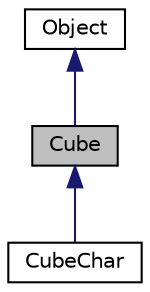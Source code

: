 digraph "Cube"
{
  edge [fontname="Helvetica",fontsize="10",labelfontname="Helvetica",labelfontsize="10"];
  node [fontname="Helvetica",fontsize="10",shape=record];
  Node0 [label="Cube",height=0.2,width=0.4,color="black", fillcolor="grey75", style="filled", fontcolor="black"];
  Node1 -> Node0 [dir="back",color="midnightblue",fontsize="10",style="solid"];
  Node1 [label="Object",height=0.2,width=0.4,color="black", fillcolor="white", style="filled",URL="$class_object.html"];
  Node0 -> Node2 [dir="back",color="midnightblue",fontsize="10",style="solid"];
  Node2 [label="CubeChar",height=0.2,width=0.4,color="black", fillcolor="white", style="filled",URL="$class_cube_char.html"];
}
